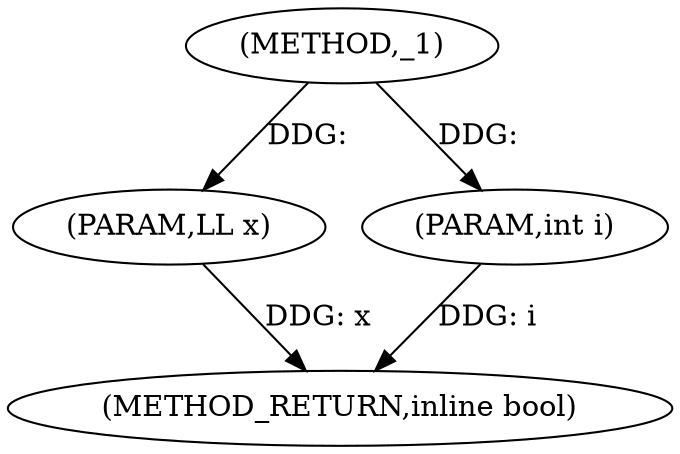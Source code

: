 digraph "_1" {  
"1001623" [label = "(METHOD,_1)" ]
"1001627" [label = "(METHOD_RETURN,inline bool)" ]
"1001624" [label = "(PARAM,LL x)" ]
"1001625" [label = "(PARAM,int i)" ]
  "1001624" -> "1001627"  [ label = "DDG: x"] 
  "1001625" -> "1001627"  [ label = "DDG: i"] 
  "1001623" -> "1001624"  [ label = "DDG: "] 
  "1001623" -> "1001625"  [ label = "DDG: "] 
}
